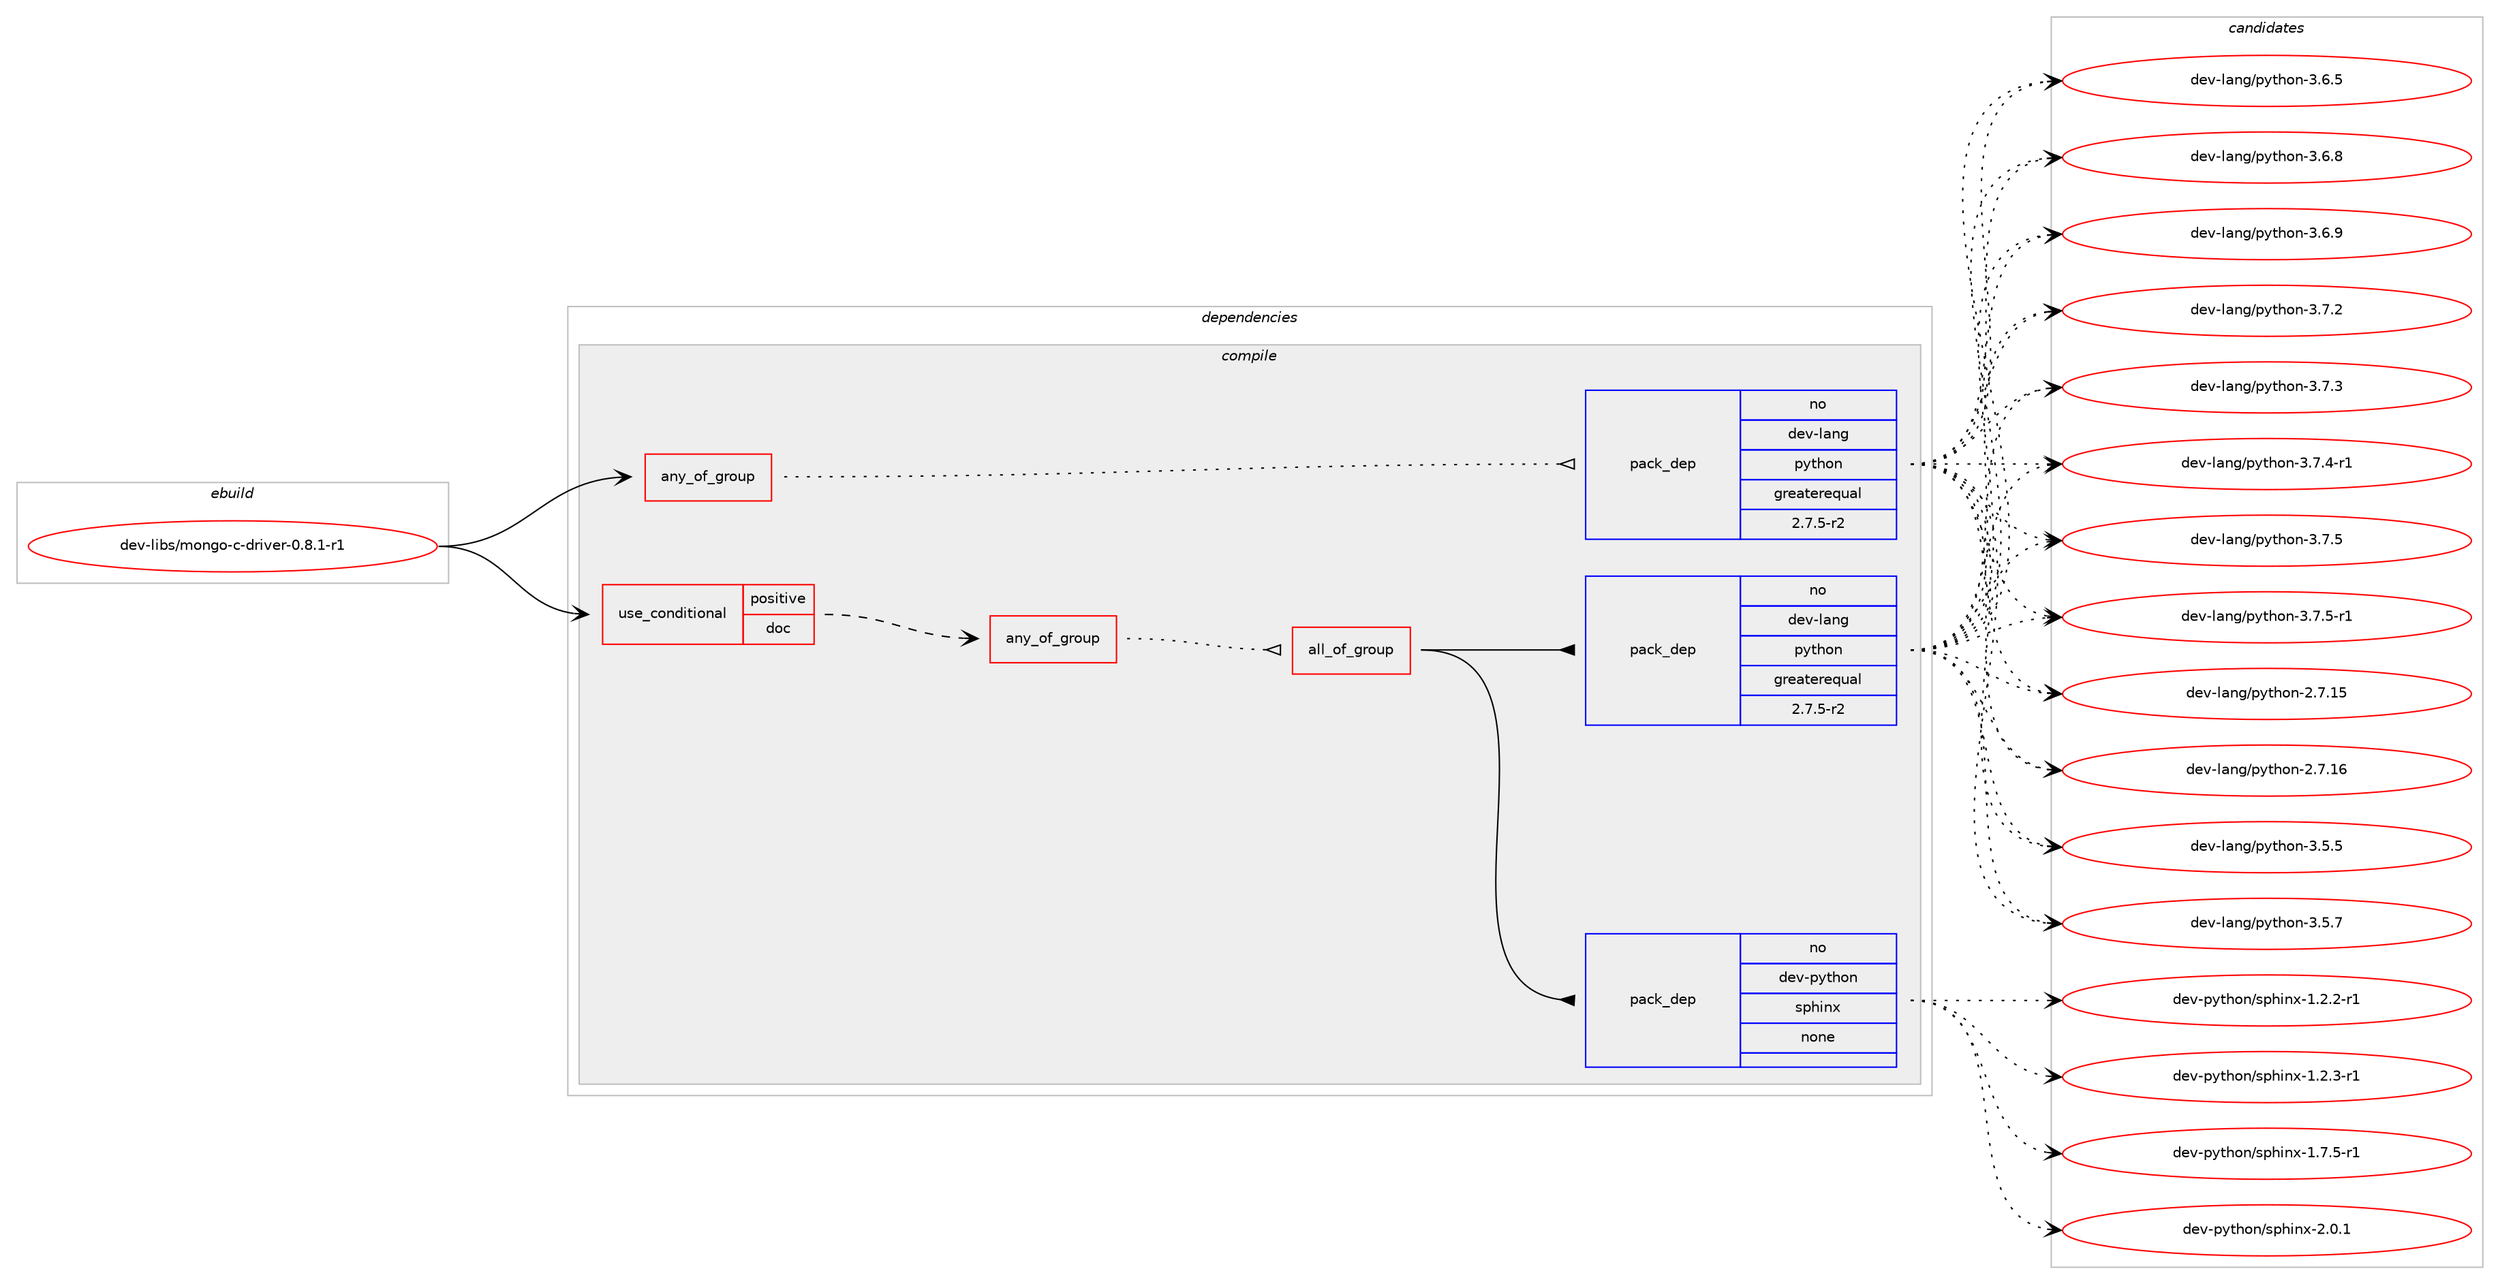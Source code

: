 digraph prolog {

# *************
# Graph options
# *************

newrank=true;
concentrate=true;
compound=true;
graph [rankdir=LR,fontname=Helvetica,fontsize=10,ranksep=1.5];#, ranksep=2.5, nodesep=0.2];
edge  [arrowhead=vee];
node  [fontname=Helvetica,fontsize=10];

# **********
# The ebuild
# **********

subgraph cluster_leftcol {
color=gray;
rank=same;
label=<<i>ebuild</i>>;
id [label="dev-libs/mongo-c-driver-0.8.1-r1", color=red, width=4, href="../dev-libs/mongo-c-driver-0.8.1-r1.svg"];
}

# ****************
# The dependencies
# ****************

subgraph cluster_midcol {
color=gray;
label=<<i>dependencies</i>>;
subgraph cluster_compile {
fillcolor="#eeeeee";
style=filled;
label=<<i>compile</i>>;
subgraph any11198 {
dependency567787 [label=<<TABLE BORDER="0" CELLBORDER="1" CELLSPACING="0" CELLPADDING="4"><TR><TD CELLPADDING="10">any_of_group</TD></TR></TABLE>>, shape=none, color=red];subgraph pack423986 {
dependency567788 [label=<<TABLE BORDER="0" CELLBORDER="1" CELLSPACING="0" CELLPADDING="4" WIDTH="220"><TR><TD ROWSPAN="6" CELLPADDING="30">pack_dep</TD></TR><TR><TD WIDTH="110">no</TD></TR><TR><TD>dev-lang</TD></TR><TR><TD>python</TD></TR><TR><TD>greaterequal</TD></TR><TR><TD>2.7.5-r2</TD></TR></TABLE>>, shape=none, color=blue];
}
dependency567787:e -> dependency567788:w [weight=20,style="dotted",arrowhead="oinv"];
}
id:e -> dependency567787:w [weight=20,style="solid",arrowhead="vee"];
subgraph cond132245 {
dependency567789 [label=<<TABLE BORDER="0" CELLBORDER="1" CELLSPACING="0" CELLPADDING="4"><TR><TD ROWSPAN="3" CELLPADDING="10">use_conditional</TD></TR><TR><TD>positive</TD></TR><TR><TD>doc</TD></TR></TABLE>>, shape=none, color=red];
subgraph any11199 {
dependency567790 [label=<<TABLE BORDER="0" CELLBORDER="1" CELLSPACING="0" CELLPADDING="4"><TR><TD CELLPADDING="10">any_of_group</TD></TR></TABLE>>, shape=none, color=red];subgraph all361 {
dependency567791 [label=<<TABLE BORDER="0" CELLBORDER="1" CELLSPACING="0" CELLPADDING="4"><TR><TD CELLPADDING="10">all_of_group</TD></TR></TABLE>>, shape=none, color=red];subgraph pack423987 {
dependency567792 [label=<<TABLE BORDER="0" CELLBORDER="1" CELLSPACING="0" CELLPADDING="4" WIDTH="220"><TR><TD ROWSPAN="6" CELLPADDING="30">pack_dep</TD></TR><TR><TD WIDTH="110">no</TD></TR><TR><TD>dev-lang</TD></TR><TR><TD>python</TD></TR><TR><TD>greaterequal</TD></TR><TR><TD>2.7.5-r2</TD></TR></TABLE>>, shape=none, color=blue];
}
dependency567791:e -> dependency567792:w [weight=20,style="solid",arrowhead="inv"];
subgraph pack423988 {
dependency567793 [label=<<TABLE BORDER="0" CELLBORDER="1" CELLSPACING="0" CELLPADDING="4" WIDTH="220"><TR><TD ROWSPAN="6" CELLPADDING="30">pack_dep</TD></TR><TR><TD WIDTH="110">no</TD></TR><TR><TD>dev-python</TD></TR><TR><TD>sphinx</TD></TR><TR><TD>none</TD></TR><TR><TD></TD></TR></TABLE>>, shape=none, color=blue];
}
dependency567791:e -> dependency567793:w [weight=20,style="solid",arrowhead="inv"];
}
dependency567790:e -> dependency567791:w [weight=20,style="dotted",arrowhead="oinv"];
}
dependency567789:e -> dependency567790:w [weight=20,style="dashed",arrowhead="vee"];
}
id:e -> dependency567789:w [weight=20,style="solid",arrowhead="vee"];
}
subgraph cluster_compileandrun {
fillcolor="#eeeeee";
style=filled;
label=<<i>compile and run</i>>;
}
subgraph cluster_run {
fillcolor="#eeeeee";
style=filled;
label=<<i>run</i>>;
}
}

# **************
# The candidates
# **************

subgraph cluster_choices {
rank=same;
color=gray;
label=<<i>candidates</i>>;

subgraph choice423986 {
color=black;
nodesep=1;
choice10010111845108971101034711212111610411111045504655464953 [label="dev-lang/python-2.7.15", color=red, width=4,href="../dev-lang/python-2.7.15.svg"];
choice10010111845108971101034711212111610411111045504655464954 [label="dev-lang/python-2.7.16", color=red, width=4,href="../dev-lang/python-2.7.16.svg"];
choice100101118451089711010347112121116104111110455146534653 [label="dev-lang/python-3.5.5", color=red, width=4,href="../dev-lang/python-3.5.5.svg"];
choice100101118451089711010347112121116104111110455146534655 [label="dev-lang/python-3.5.7", color=red, width=4,href="../dev-lang/python-3.5.7.svg"];
choice100101118451089711010347112121116104111110455146544653 [label="dev-lang/python-3.6.5", color=red, width=4,href="../dev-lang/python-3.6.5.svg"];
choice100101118451089711010347112121116104111110455146544656 [label="dev-lang/python-3.6.8", color=red, width=4,href="../dev-lang/python-3.6.8.svg"];
choice100101118451089711010347112121116104111110455146544657 [label="dev-lang/python-3.6.9", color=red, width=4,href="../dev-lang/python-3.6.9.svg"];
choice100101118451089711010347112121116104111110455146554650 [label="dev-lang/python-3.7.2", color=red, width=4,href="../dev-lang/python-3.7.2.svg"];
choice100101118451089711010347112121116104111110455146554651 [label="dev-lang/python-3.7.3", color=red, width=4,href="../dev-lang/python-3.7.3.svg"];
choice1001011184510897110103471121211161041111104551465546524511449 [label="dev-lang/python-3.7.4-r1", color=red, width=4,href="../dev-lang/python-3.7.4-r1.svg"];
choice100101118451089711010347112121116104111110455146554653 [label="dev-lang/python-3.7.5", color=red, width=4,href="../dev-lang/python-3.7.5.svg"];
choice1001011184510897110103471121211161041111104551465546534511449 [label="dev-lang/python-3.7.5-r1", color=red, width=4,href="../dev-lang/python-3.7.5-r1.svg"];
dependency567788:e -> choice10010111845108971101034711212111610411111045504655464953:w [style=dotted,weight="100"];
dependency567788:e -> choice10010111845108971101034711212111610411111045504655464954:w [style=dotted,weight="100"];
dependency567788:e -> choice100101118451089711010347112121116104111110455146534653:w [style=dotted,weight="100"];
dependency567788:e -> choice100101118451089711010347112121116104111110455146534655:w [style=dotted,weight="100"];
dependency567788:e -> choice100101118451089711010347112121116104111110455146544653:w [style=dotted,weight="100"];
dependency567788:e -> choice100101118451089711010347112121116104111110455146544656:w [style=dotted,weight="100"];
dependency567788:e -> choice100101118451089711010347112121116104111110455146544657:w [style=dotted,weight="100"];
dependency567788:e -> choice100101118451089711010347112121116104111110455146554650:w [style=dotted,weight="100"];
dependency567788:e -> choice100101118451089711010347112121116104111110455146554651:w [style=dotted,weight="100"];
dependency567788:e -> choice1001011184510897110103471121211161041111104551465546524511449:w [style=dotted,weight="100"];
dependency567788:e -> choice100101118451089711010347112121116104111110455146554653:w [style=dotted,weight="100"];
dependency567788:e -> choice1001011184510897110103471121211161041111104551465546534511449:w [style=dotted,weight="100"];
}
subgraph choice423987 {
color=black;
nodesep=1;
choice10010111845108971101034711212111610411111045504655464953 [label="dev-lang/python-2.7.15", color=red, width=4,href="../dev-lang/python-2.7.15.svg"];
choice10010111845108971101034711212111610411111045504655464954 [label="dev-lang/python-2.7.16", color=red, width=4,href="../dev-lang/python-2.7.16.svg"];
choice100101118451089711010347112121116104111110455146534653 [label="dev-lang/python-3.5.5", color=red, width=4,href="../dev-lang/python-3.5.5.svg"];
choice100101118451089711010347112121116104111110455146534655 [label="dev-lang/python-3.5.7", color=red, width=4,href="../dev-lang/python-3.5.7.svg"];
choice100101118451089711010347112121116104111110455146544653 [label="dev-lang/python-3.6.5", color=red, width=4,href="../dev-lang/python-3.6.5.svg"];
choice100101118451089711010347112121116104111110455146544656 [label="dev-lang/python-3.6.8", color=red, width=4,href="../dev-lang/python-3.6.8.svg"];
choice100101118451089711010347112121116104111110455146544657 [label="dev-lang/python-3.6.9", color=red, width=4,href="../dev-lang/python-3.6.9.svg"];
choice100101118451089711010347112121116104111110455146554650 [label="dev-lang/python-3.7.2", color=red, width=4,href="../dev-lang/python-3.7.2.svg"];
choice100101118451089711010347112121116104111110455146554651 [label="dev-lang/python-3.7.3", color=red, width=4,href="../dev-lang/python-3.7.3.svg"];
choice1001011184510897110103471121211161041111104551465546524511449 [label="dev-lang/python-3.7.4-r1", color=red, width=4,href="../dev-lang/python-3.7.4-r1.svg"];
choice100101118451089711010347112121116104111110455146554653 [label="dev-lang/python-3.7.5", color=red, width=4,href="../dev-lang/python-3.7.5.svg"];
choice1001011184510897110103471121211161041111104551465546534511449 [label="dev-lang/python-3.7.5-r1", color=red, width=4,href="../dev-lang/python-3.7.5-r1.svg"];
dependency567792:e -> choice10010111845108971101034711212111610411111045504655464953:w [style=dotted,weight="100"];
dependency567792:e -> choice10010111845108971101034711212111610411111045504655464954:w [style=dotted,weight="100"];
dependency567792:e -> choice100101118451089711010347112121116104111110455146534653:w [style=dotted,weight="100"];
dependency567792:e -> choice100101118451089711010347112121116104111110455146534655:w [style=dotted,weight="100"];
dependency567792:e -> choice100101118451089711010347112121116104111110455146544653:w [style=dotted,weight="100"];
dependency567792:e -> choice100101118451089711010347112121116104111110455146544656:w [style=dotted,weight="100"];
dependency567792:e -> choice100101118451089711010347112121116104111110455146544657:w [style=dotted,weight="100"];
dependency567792:e -> choice100101118451089711010347112121116104111110455146554650:w [style=dotted,weight="100"];
dependency567792:e -> choice100101118451089711010347112121116104111110455146554651:w [style=dotted,weight="100"];
dependency567792:e -> choice1001011184510897110103471121211161041111104551465546524511449:w [style=dotted,weight="100"];
dependency567792:e -> choice100101118451089711010347112121116104111110455146554653:w [style=dotted,weight="100"];
dependency567792:e -> choice1001011184510897110103471121211161041111104551465546534511449:w [style=dotted,weight="100"];
}
subgraph choice423988 {
color=black;
nodesep=1;
choice10010111845112121116104111110471151121041051101204549465046504511449 [label="dev-python/sphinx-1.2.2-r1", color=red, width=4,href="../dev-python/sphinx-1.2.2-r1.svg"];
choice10010111845112121116104111110471151121041051101204549465046514511449 [label="dev-python/sphinx-1.2.3-r1", color=red, width=4,href="../dev-python/sphinx-1.2.3-r1.svg"];
choice10010111845112121116104111110471151121041051101204549465546534511449 [label="dev-python/sphinx-1.7.5-r1", color=red, width=4,href="../dev-python/sphinx-1.7.5-r1.svg"];
choice1001011184511212111610411111047115112104105110120455046484649 [label="dev-python/sphinx-2.0.1", color=red, width=4,href="../dev-python/sphinx-2.0.1.svg"];
dependency567793:e -> choice10010111845112121116104111110471151121041051101204549465046504511449:w [style=dotted,weight="100"];
dependency567793:e -> choice10010111845112121116104111110471151121041051101204549465046514511449:w [style=dotted,weight="100"];
dependency567793:e -> choice10010111845112121116104111110471151121041051101204549465546534511449:w [style=dotted,weight="100"];
dependency567793:e -> choice1001011184511212111610411111047115112104105110120455046484649:w [style=dotted,weight="100"];
}
}

}
